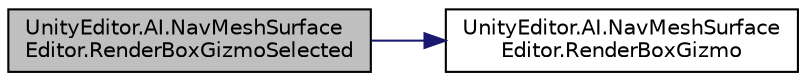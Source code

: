 digraph "UnityEditor.AI.NavMeshSurfaceEditor.RenderBoxGizmoSelected"
{
 // LATEX_PDF_SIZE
  edge [fontname="Helvetica",fontsize="10",labelfontname="Helvetica",labelfontsize="10"];
  node [fontname="Helvetica",fontsize="10",shape=record];
  rankdir="LR";
  Node36 [label="UnityEditor.AI.NavMeshSurface\lEditor.RenderBoxGizmoSelected",height=0.2,width=0.4,color="black", fillcolor="grey75", style="filled", fontcolor="black",tooltip=" "];
  Node36 -> Node37 [color="midnightblue",fontsize="10",style="solid",fontname="Helvetica"];
  Node37 [label="UnityEditor.AI.NavMeshSurface\lEditor.RenderBoxGizmo",height=0.2,width=0.4,color="black", fillcolor="white", style="filled",URL="$class_unity_editor_1_1_a_i_1_1_nav_mesh_surface_editor.html#a53d78573dea22b29fb609e72752dbb86",tooltip=" "];
}
